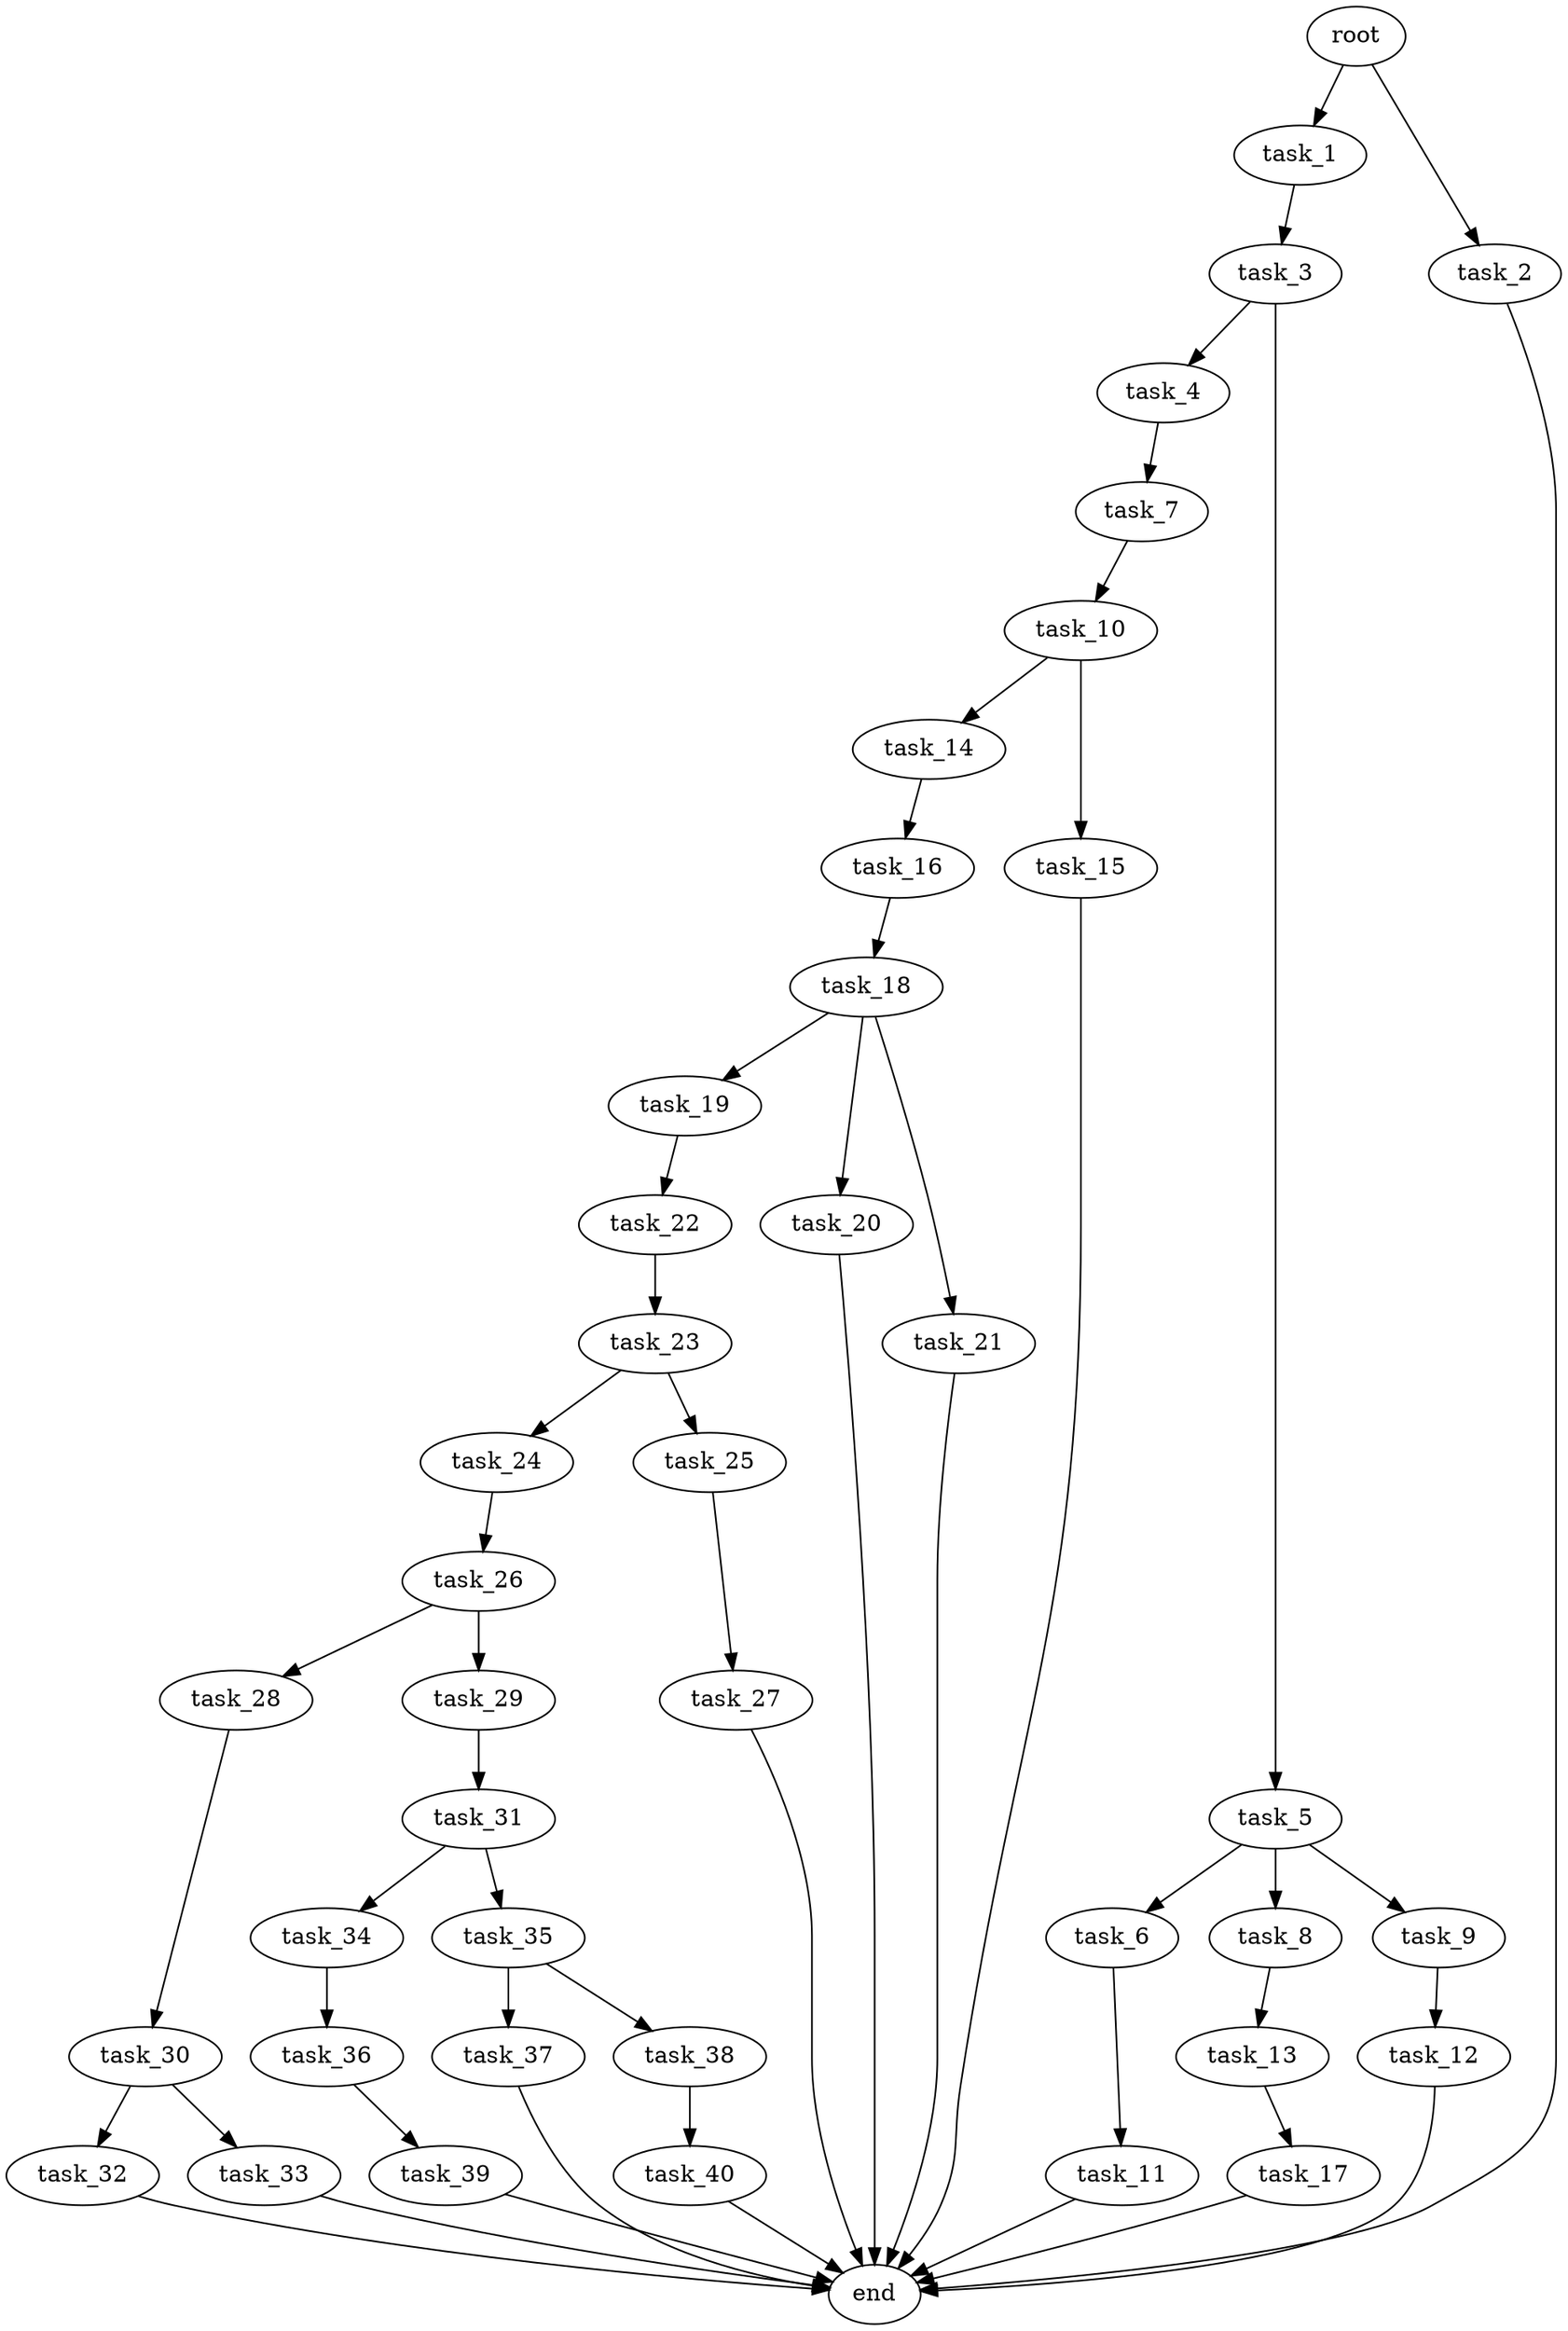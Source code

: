 digraph G {
  root [size="0.000000e+00"];
  task_1 [size="5.617035e+10"];
  task_2 [size="9.946924e+10"];
  task_3 [size="2.281875e+10"];
  task_4 [size="6.067704e+10"];
  task_5 [size="3.258455e+10"];
  task_6 [size="6.625771e+10"];
  task_7 [size="9.078692e+10"];
  task_8 [size="6.502246e+10"];
  task_9 [size="8.985320e+10"];
  task_10 [size="5.202565e+10"];
  task_11 [size="6.572935e+10"];
  task_12 [size="5.611972e+10"];
  task_13 [size="1.759752e+09"];
  task_14 [size="8.187911e+10"];
  task_15 [size="2.847730e+10"];
  task_16 [size="3.171931e+08"];
  task_17 [size="3.447484e+10"];
  task_18 [size="4.075314e+10"];
  task_19 [size="6.636165e+10"];
  task_20 [size="9.815999e+10"];
  task_21 [size="9.022583e+10"];
  task_22 [size="5.663112e+10"];
  task_23 [size="4.342048e+10"];
  task_24 [size="3.003690e+09"];
  task_25 [size="8.046048e+10"];
  task_26 [size="7.840976e+10"];
  task_27 [size="4.062903e+10"];
  task_28 [size="7.631290e+10"];
  task_29 [size="5.445460e+10"];
  task_30 [size="1.466976e+10"];
  task_31 [size="6.609525e+10"];
  task_32 [size="9.358804e+09"];
  task_33 [size="5.506589e+10"];
  task_34 [size="5.729560e+10"];
  task_35 [size="3.447830e+10"];
  task_36 [size="6.303898e+10"];
  task_37 [size="9.234691e+10"];
  task_38 [size="2.167104e+10"];
  task_39 [size="5.618379e+10"];
  task_40 [size="8.087613e+10"];
  end [size="0.000000e+00"];

  root -> task_1 [size="1.000000e-12"];
  root -> task_2 [size="1.000000e-12"];
  task_1 -> task_3 [size="2.281875e+08"];
  task_2 -> end [size="1.000000e-12"];
  task_3 -> task_4 [size="6.067704e+08"];
  task_3 -> task_5 [size="3.258455e+08"];
  task_4 -> task_7 [size="9.078692e+08"];
  task_5 -> task_6 [size="6.625771e+08"];
  task_5 -> task_8 [size="6.502246e+08"];
  task_5 -> task_9 [size="8.985320e+08"];
  task_6 -> task_11 [size="6.572935e+08"];
  task_7 -> task_10 [size="5.202565e+08"];
  task_8 -> task_13 [size="1.759752e+07"];
  task_9 -> task_12 [size="5.611972e+08"];
  task_10 -> task_14 [size="8.187911e+08"];
  task_10 -> task_15 [size="2.847730e+08"];
  task_11 -> end [size="1.000000e-12"];
  task_12 -> end [size="1.000000e-12"];
  task_13 -> task_17 [size="3.447484e+08"];
  task_14 -> task_16 [size="3.171931e+06"];
  task_15 -> end [size="1.000000e-12"];
  task_16 -> task_18 [size="4.075314e+08"];
  task_17 -> end [size="1.000000e-12"];
  task_18 -> task_19 [size="6.636165e+08"];
  task_18 -> task_20 [size="9.815999e+08"];
  task_18 -> task_21 [size="9.022583e+08"];
  task_19 -> task_22 [size="5.663112e+08"];
  task_20 -> end [size="1.000000e-12"];
  task_21 -> end [size="1.000000e-12"];
  task_22 -> task_23 [size="4.342048e+08"];
  task_23 -> task_24 [size="3.003690e+07"];
  task_23 -> task_25 [size="8.046048e+08"];
  task_24 -> task_26 [size="7.840976e+08"];
  task_25 -> task_27 [size="4.062903e+08"];
  task_26 -> task_28 [size="7.631290e+08"];
  task_26 -> task_29 [size="5.445460e+08"];
  task_27 -> end [size="1.000000e-12"];
  task_28 -> task_30 [size="1.466976e+08"];
  task_29 -> task_31 [size="6.609525e+08"];
  task_30 -> task_32 [size="9.358804e+07"];
  task_30 -> task_33 [size="5.506589e+08"];
  task_31 -> task_34 [size="5.729560e+08"];
  task_31 -> task_35 [size="3.447830e+08"];
  task_32 -> end [size="1.000000e-12"];
  task_33 -> end [size="1.000000e-12"];
  task_34 -> task_36 [size="6.303898e+08"];
  task_35 -> task_37 [size="9.234691e+08"];
  task_35 -> task_38 [size="2.167104e+08"];
  task_36 -> task_39 [size="5.618379e+08"];
  task_37 -> end [size="1.000000e-12"];
  task_38 -> task_40 [size="8.087613e+08"];
  task_39 -> end [size="1.000000e-12"];
  task_40 -> end [size="1.000000e-12"];
}
